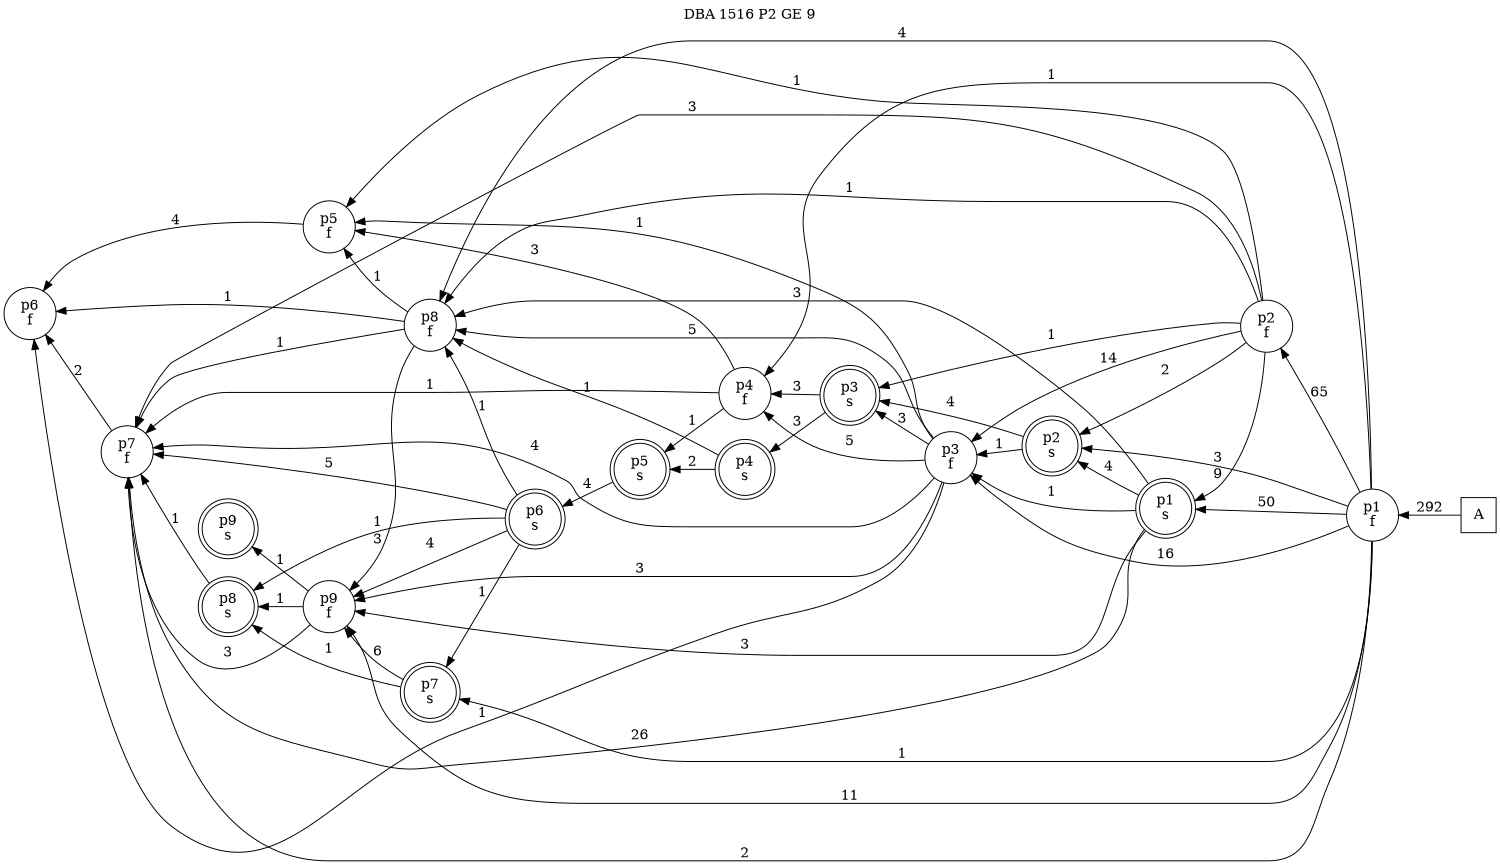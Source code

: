 digraph DBA_1516_P2_GE_9_GOOD {
labelloc="tl"
label= " DBA 1516 P2 GE 9 "
rankdir="RL";
graph [ size=" 10 , 10 !"]

"A" [shape="square" label="A"]
"p1_f" [shape="circle" label="p1
f"]
"p1_s" [shape="doublecircle" label="p1
s"]
"p2_f" [shape="circle" label="p2
f"]
"p2_s" [shape="doublecircle" label="p2
s"]
"p3_s" [shape="doublecircle" label="p3
s"]
"p4_s" [shape="doublecircle" label="p4
s"]
"p5_s" [shape="doublecircle" label="p5
s"]
"p6_s" [shape="doublecircle" label="p6
s"]
"p7_f" [shape="circle" label="p7
f"]
"p6_f" [shape="circle" label="p6
f"]
"p7_s" [shape="doublecircle" label="p7
s"]
"p9_f" [shape="circle" label="p9
f"]
"p8_s" [shape="doublecircle" label="p8
s"]
"p4_f" [shape="circle" label="p4
f"]
"p3_f" [shape="circle" label="p3
f"]
"p8_f" [shape="circle" label="p8
f"]
"p5_f" [shape="circle" label="p5
f"]
"p9_s" [shape="doublecircle" label="p9
s"]
"A" -> "p1_f" [ label=292]
"p1_f" -> "p1_s" [ label=50]
"p1_f" -> "p2_f" [ label=65]
"p1_f" -> "p2_s" [ label=3]
"p1_f" -> "p7_f" [ label=2]
"p1_f" -> "p7_s" [ label=1]
"p1_f" -> "p9_f" [ label=11]
"p1_f" -> "p4_f" [ label=1]
"p1_f" -> "p3_f" [ label=16]
"p1_f" -> "p8_f" [ label=4]
"p1_s" -> "p2_s" [ label=4]
"p1_s" -> "p7_f" [ label=26]
"p1_s" -> "p9_f" [ label=3]
"p1_s" -> "p3_f" [ label=1]
"p1_s" -> "p8_f" [ label=3]
"p2_f" -> "p1_s" [ label=9]
"p2_f" -> "p2_s" [ label=2]
"p2_f" -> "p3_s" [ label=1]
"p2_f" -> "p7_f" [ label=3]
"p2_f" -> "p3_f" [ label=14]
"p2_f" -> "p8_f" [ label=1]
"p2_f" -> "p5_f" [ label=1]
"p2_s" -> "p3_s" [ label=4]
"p2_s" -> "p3_f" [ label=1]
"p3_s" -> "p4_s" [ label=3]
"p3_s" -> "p4_f" [ label=3]
"p4_s" -> "p5_s" [ label=2]
"p4_s" -> "p8_f" [ label=1]
"p5_s" -> "p6_s" [ label=4]
"p6_s" -> "p7_f" [ label=5]
"p6_s" -> "p7_s" [ label=1]
"p6_s" -> "p9_f" [ label=4]
"p6_s" -> "p8_s" [ label=1]
"p6_s" -> "p8_f" [ label=1]
"p7_f" -> "p6_f" [ label=2]
"p7_s" -> "p9_f" [ label=6]
"p7_s" -> "p8_s" [ label=1]
"p9_f" -> "p7_f" [ label=3]
"p9_f" -> "p8_s" [ label=1]
"p9_f" -> "p9_s" [ label=1]
"p8_s" -> "p7_f" [ label=1]
"p4_f" -> "p5_s" [ label=1]
"p4_f" -> "p7_f" [ label=1]
"p4_f" -> "p5_f" [ label=3]
"p3_f" -> "p3_s" [ label=3]
"p3_f" -> "p7_f" [ label=4]
"p3_f" -> "p6_f" [ label=1]
"p3_f" -> "p9_f" [ label=3]
"p3_f" -> "p4_f" [ label=5]
"p3_f" -> "p8_f" [ label=5]
"p3_f" -> "p5_f" [ label=1]
"p8_f" -> "p7_f" [ label=1]
"p8_f" -> "p6_f" [ label=1]
"p8_f" -> "p9_f" [ label=3]
"p8_f" -> "p5_f" [ label=1]
"p5_f" -> "p6_f" [ label=4]
}
